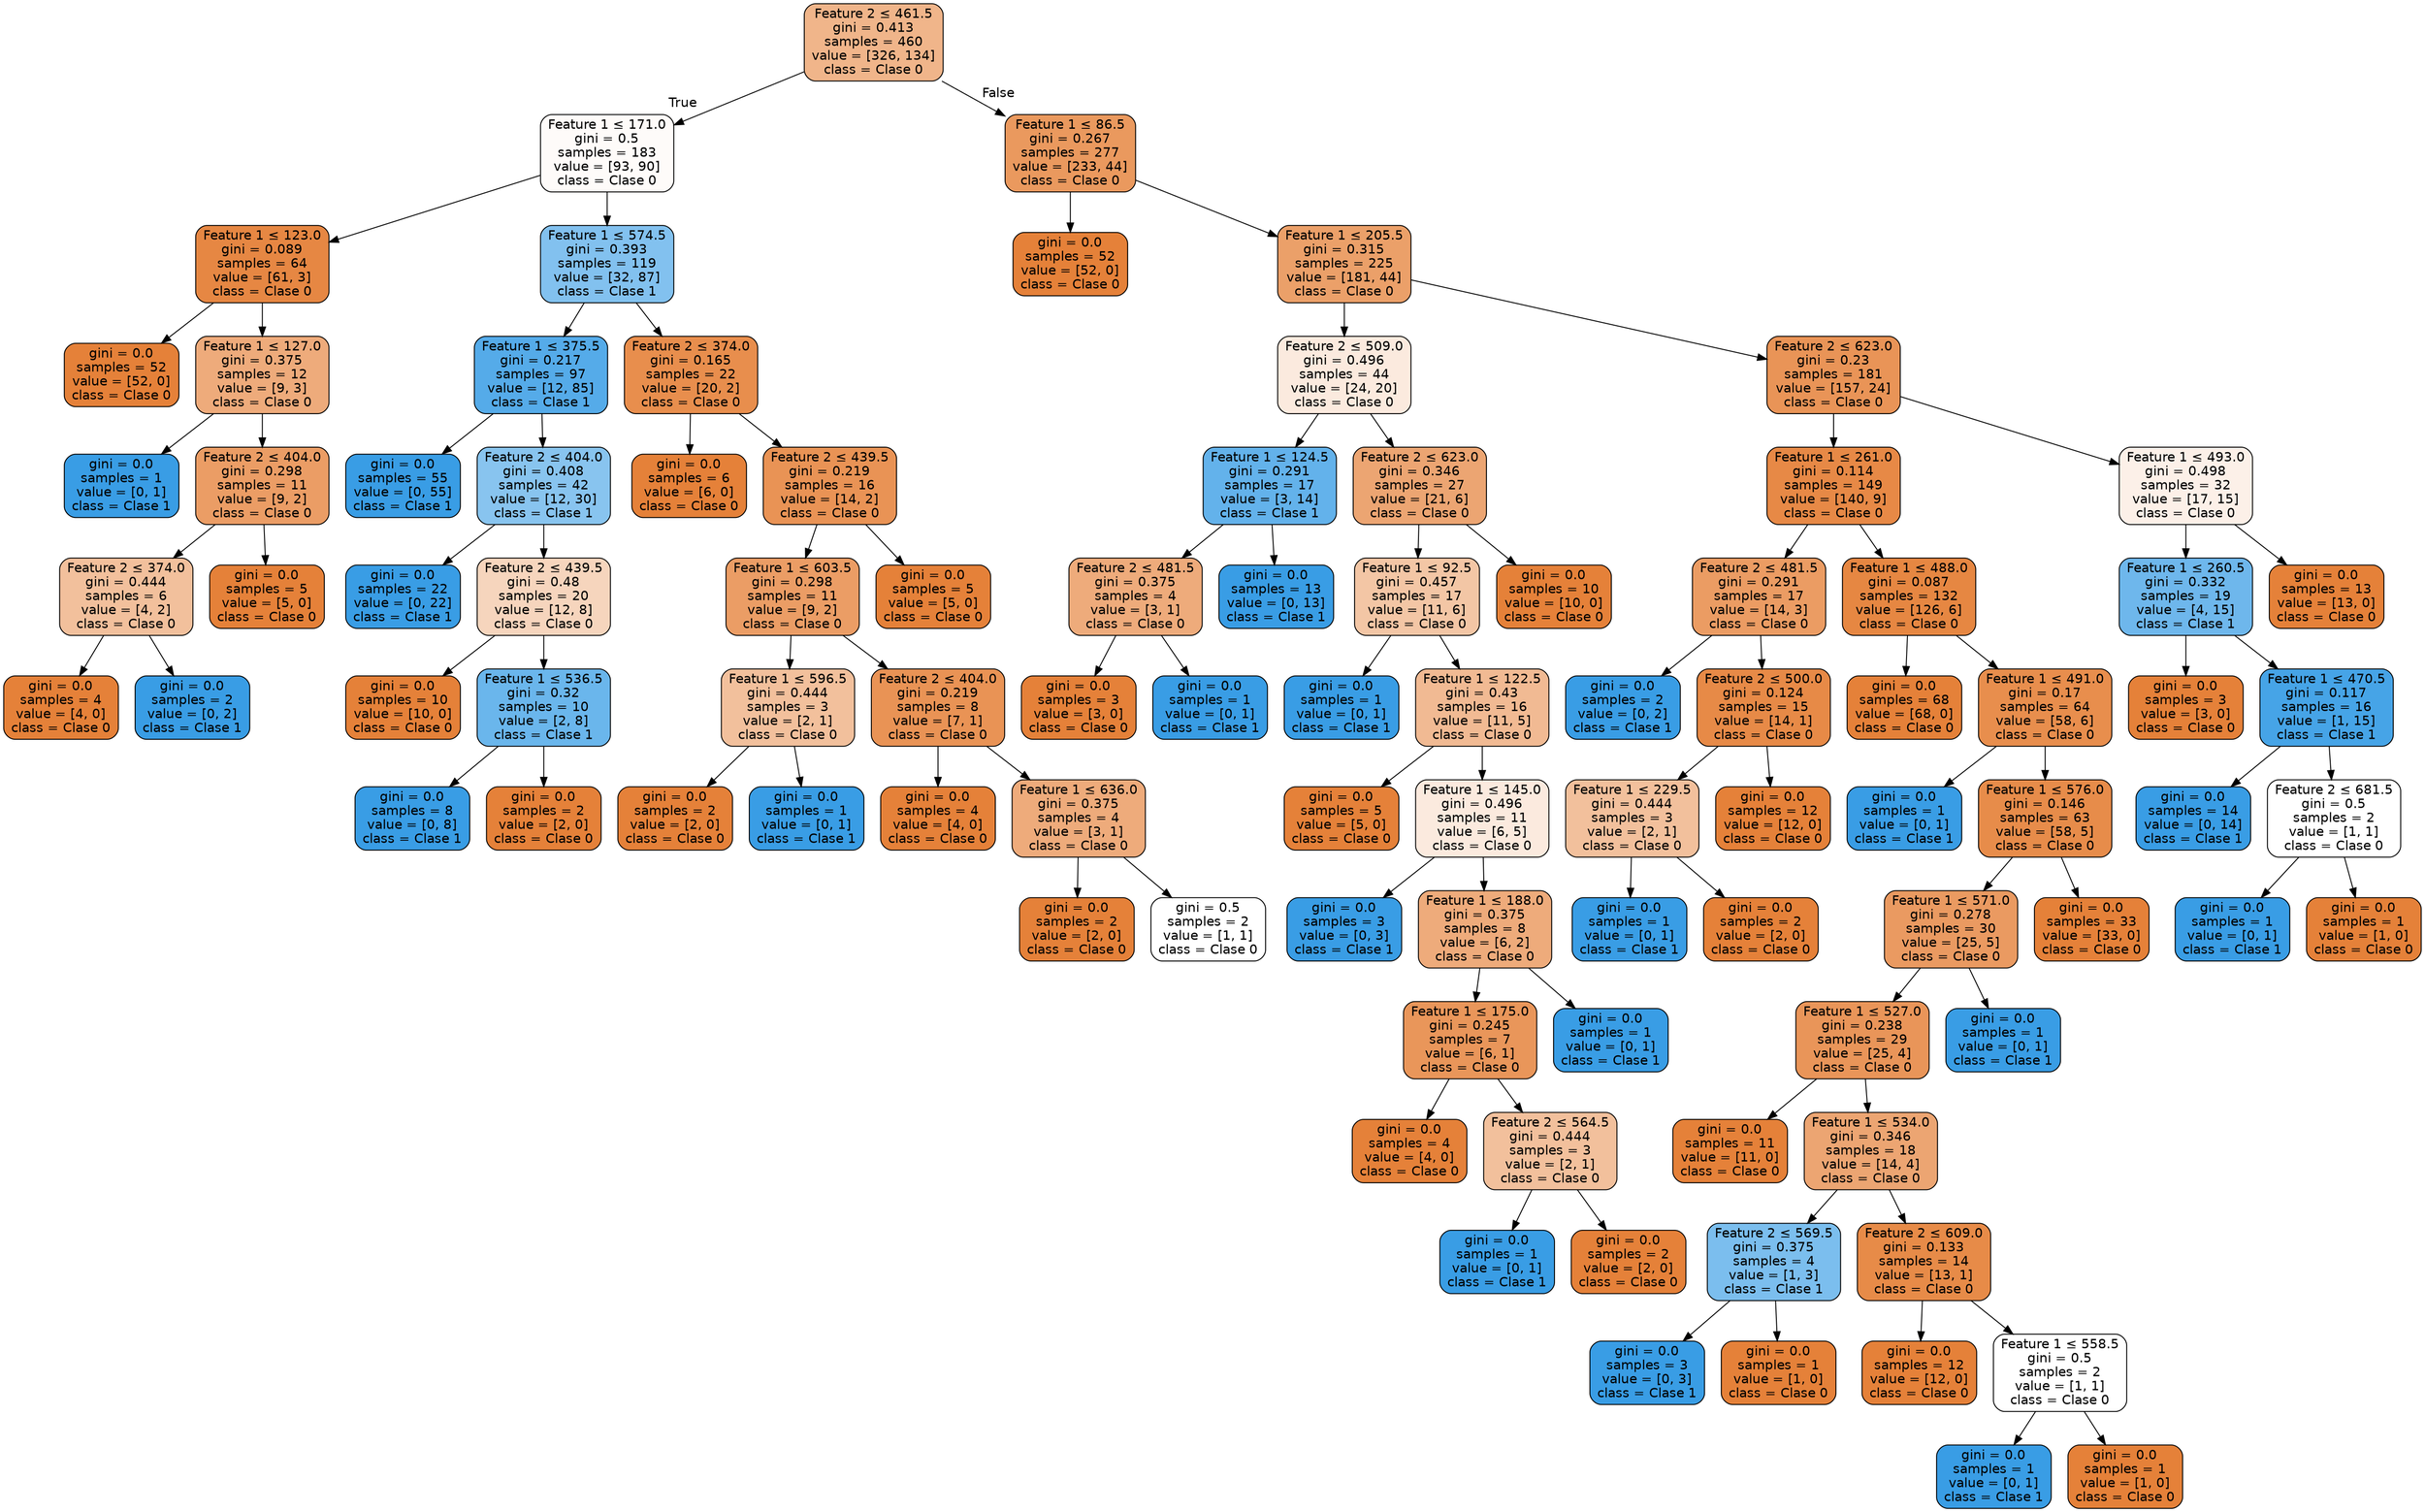 digraph Tree {
node [shape=box, style="filled, rounded", color="black", fontname="helvetica"] ;
edge [fontname="helvetica"] ;
0 [label=<Feature 2 &le; 461.5<br/>gini = 0.413<br/>samples = 460<br/>value = [326, 134]<br/>class = Clase 0>, fillcolor="#f0b58a"] ;
1 [label=<Feature 1 &le; 171.0<br/>gini = 0.5<br/>samples = 183<br/>value = [93, 90]<br/>class = Clase 0>, fillcolor="#fefbf9"] ;
0 -> 1 [labeldistance=2.5, labelangle=45, headlabel="True"] ;
2 [label=<Feature 1 &le; 123.0<br/>gini = 0.089<br/>samples = 64<br/>value = [61, 3]<br/>class = Clase 0>, fillcolor="#e68743"] ;
1 -> 2 ;
3 [label=<gini = 0.0<br/>samples = 52<br/>value = [52, 0]<br/>class = Clase 0>, fillcolor="#e58139"] ;
2 -> 3 ;
4 [label=<Feature 1 &le; 127.0<br/>gini = 0.375<br/>samples = 12<br/>value = [9, 3]<br/>class = Clase 0>, fillcolor="#eeab7b"] ;
2 -> 4 ;
5 [label=<gini = 0.0<br/>samples = 1<br/>value = [0, 1]<br/>class = Clase 1>, fillcolor="#399de5"] ;
4 -> 5 ;
6 [label=<Feature 2 &le; 404.0<br/>gini = 0.298<br/>samples = 11<br/>value = [9, 2]<br/>class = Clase 0>, fillcolor="#eb9d65"] ;
4 -> 6 ;
7 [label=<Feature 2 &le; 374.0<br/>gini = 0.444<br/>samples = 6<br/>value = [4, 2]<br/>class = Clase 0>, fillcolor="#f2c09c"] ;
6 -> 7 ;
8 [label=<gini = 0.0<br/>samples = 4<br/>value = [4, 0]<br/>class = Clase 0>, fillcolor="#e58139"] ;
7 -> 8 ;
9 [label=<gini = 0.0<br/>samples = 2<br/>value = [0, 2]<br/>class = Clase 1>, fillcolor="#399de5"] ;
7 -> 9 ;
10 [label=<gini = 0.0<br/>samples = 5<br/>value = [5, 0]<br/>class = Clase 0>, fillcolor="#e58139"] ;
6 -> 10 ;
11 [label=<Feature 1 &le; 574.5<br/>gini = 0.393<br/>samples = 119<br/>value = [32, 87]<br/>class = Clase 1>, fillcolor="#82c1ef"] ;
1 -> 11 ;
12 [label=<Feature 1 &le; 375.5<br/>gini = 0.217<br/>samples = 97<br/>value = [12, 85]<br/>class = Clase 1>, fillcolor="#55abe9"] ;
11 -> 12 ;
13 [label=<gini = 0.0<br/>samples = 55<br/>value = [0, 55]<br/>class = Clase 1>, fillcolor="#399de5"] ;
12 -> 13 ;
14 [label=<Feature 2 &le; 404.0<br/>gini = 0.408<br/>samples = 42<br/>value = [12, 30]<br/>class = Clase 1>, fillcolor="#88c4ef"] ;
12 -> 14 ;
15 [label=<gini = 0.0<br/>samples = 22<br/>value = [0, 22]<br/>class = Clase 1>, fillcolor="#399de5"] ;
14 -> 15 ;
16 [label=<Feature 2 &le; 439.5<br/>gini = 0.48<br/>samples = 20<br/>value = [12, 8]<br/>class = Clase 0>, fillcolor="#f6d5bd"] ;
14 -> 16 ;
17 [label=<gini = 0.0<br/>samples = 10<br/>value = [10, 0]<br/>class = Clase 0>, fillcolor="#e58139"] ;
16 -> 17 ;
18 [label=<Feature 1 &le; 536.5<br/>gini = 0.32<br/>samples = 10<br/>value = [2, 8]<br/>class = Clase 1>, fillcolor="#6ab6ec"] ;
16 -> 18 ;
19 [label=<gini = 0.0<br/>samples = 8<br/>value = [0, 8]<br/>class = Clase 1>, fillcolor="#399de5"] ;
18 -> 19 ;
20 [label=<gini = 0.0<br/>samples = 2<br/>value = [2, 0]<br/>class = Clase 0>, fillcolor="#e58139"] ;
18 -> 20 ;
21 [label=<Feature 2 &le; 374.0<br/>gini = 0.165<br/>samples = 22<br/>value = [20, 2]<br/>class = Clase 0>, fillcolor="#e88e4d"] ;
11 -> 21 ;
22 [label=<gini = 0.0<br/>samples = 6<br/>value = [6, 0]<br/>class = Clase 0>, fillcolor="#e58139"] ;
21 -> 22 ;
23 [label=<Feature 2 &le; 439.5<br/>gini = 0.219<br/>samples = 16<br/>value = [14, 2]<br/>class = Clase 0>, fillcolor="#e99355"] ;
21 -> 23 ;
24 [label=<Feature 1 &le; 603.5<br/>gini = 0.298<br/>samples = 11<br/>value = [9, 2]<br/>class = Clase 0>, fillcolor="#eb9d65"] ;
23 -> 24 ;
25 [label=<Feature 1 &le; 596.5<br/>gini = 0.444<br/>samples = 3<br/>value = [2, 1]<br/>class = Clase 0>, fillcolor="#f2c09c"] ;
24 -> 25 ;
26 [label=<gini = 0.0<br/>samples = 2<br/>value = [2, 0]<br/>class = Clase 0>, fillcolor="#e58139"] ;
25 -> 26 ;
27 [label=<gini = 0.0<br/>samples = 1<br/>value = [0, 1]<br/>class = Clase 1>, fillcolor="#399de5"] ;
25 -> 27 ;
28 [label=<Feature 2 &le; 404.0<br/>gini = 0.219<br/>samples = 8<br/>value = [7, 1]<br/>class = Clase 0>, fillcolor="#e99355"] ;
24 -> 28 ;
29 [label=<gini = 0.0<br/>samples = 4<br/>value = [4, 0]<br/>class = Clase 0>, fillcolor="#e58139"] ;
28 -> 29 ;
30 [label=<Feature 1 &le; 636.0<br/>gini = 0.375<br/>samples = 4<br/>value = [3, 1]<br/>class = Clase 0>, fillcolor="#eeab7b"] ;
28 -> 30 ;
31 [label=<gini = 0.0<br/>samples = 2<br/>value = [2, 0]<br/>class = Clase 0>, fillcolor="#e58139"] ;
30 -> 31 ;
32 [label=<gini = 0.5<br/>samples = 2<br/>value = [1, 1]<br/>class = Clase 0>, fillcolor="#ffffff"] ;
30 -> 32 ;
33 [label=<gini = 0.0<br/>samples = 5<br/>value = [5, 0]<br/>class = Clase 0>, fillcolor="#e58139"] ;
23 -> 33 ;
34 [label=<Feature 1 &le; 86.5<br/>gini = 0.267<br/>samples = 277<br/>value = [233, 44]<br/>class = Clase 0>, fillcolor="#ea995e"] ;
0 -> 34 [labeldistance=2.5, labelangle=-45, headlabel="False"] ;
35 [label=<gini = 0.0<br/>samples = 52<br/>value = [52, 0]<br/>class = Clase 0>, fillcolor="#e58139"] ;
34 -> 35 ;
36 [label=<Feature 1 &le; 205.5<br/>gini = 0.315<br/>samples = 225<br/>value = [181, 44]<br/>class = Clase 0>, fillcolor="#eba069"] ;
34 -> 36 ;
37 [label=<Feature 2 &le; 509.0<br/>gini = 0.496<br/>samples = 44<br/>value = [24, 20]<br/>class = Clase 0>, fillcolor="#fbeade"] ;
36 -> 37 ;
38 [label=<Feature 1 &le; 124.5<br/>gini = 0.291<br/>samples = 17<br/>value = [3, 14]<br/>class = Clase 1>, fillcolor="#63b2eb"] ;
37 -> 38 ;
39 [label=<Feature 2 &le; 481.5<br/>gini = 0.375<br/>samples = 4<br/>value = [3, 1]<br/>class = Clase 0>, fillcolor="#eeab7b"] ;
38 -> 39 ;
40 [label=<gini = 0.0<br/>samples = 3<br/>value = [3, 0]<br/>class = Clase 0>, fillcolor="#e58139"] ;
39 -> 40 ;
41 [label=<gini = 0.0<br/>samples = 1<br/>value = [0, 1]<br/>class = Clase 1>, fillcolor="#399de5"] ;
39 -> 41 ;
42 [label=<gini = 0.0<br/>samples = 13<br/>value = [0, 13]<br/>class = Clase 1>, fillcolor="#399de5"] ;
38 -> 42 ;
43 [label=<Feature 2 &le; 623.0<br/>gini = 0.346<br/>samples = 27<br/>value = [21, 6]<br/>class = Clase 0>, fillcolor="#eca572"] ;
37 -> 43 ;
44 [label=<Feature 1 &le; 92.5<br/>gini = 0.457<br/>samples = 17<br/>value = [11, 6]<br/>class = Clase 0>, fillcolor="#f3c6a5"] ;
43 -> 44 ;
45 [label=<gini = 0.0<br/>samples = 1<br/>value = [0, 1]<br/>class = Clase 1>, fillcolor="#399de5"] ;
44 -> 45 ;
46 [label=<Feature 1 &le; 122.5<br/>gini = 0.43<br/>samples = 16<br/>value = [11, 5]<br/>class = Clase 0>, fillcolor="#f1ba93"] ;
44 -> 46 ;
47 [label=<gini = 0.0<br/>samples = 5<br/>value = [5, 0]<br/>class = Clase 0>, fillcolor="#e58139"] ;
46 -> 47 ;
48 [label=<Feature 1 &le; 145.0<br/>gini = 0.496<br/>samples = 11<br/>value = [6, 5]<br/>class = Clase 0>, fillcolor="#fbeade"] ;
46 -> 48 ;
49 [label=<gini = 0.0<br/>samples = 3<br/>value = [0, 3]<br/>class = Clase 1>, fillcolor="#399de5"] ;
48 -> 49 ;
50 [label=<Feature 1 &le; 188.0<br/>gini = 0.375<br/>samples = 8<br/>value = [6, 2]<br/>class = Clase 0>, fillcolor="#eeab7b"] ;
48 -> 50 ;
51 [label=<Feature 1 &le; 175.0<br/>gini = 0.245<br/>samples = 7<br/>value = [6, 1]<br/>class = Clase 0>, fillcolor="#e9965a"] ;
50 -> 51 ;
52 [label=<gini = 0.0<br/>samples = 4<br/>value = [4, 0]<br/>class = Clase 0>, fillcolor="#e58139"] ;
51 -> 52 ;
53 [label=<Feature 2 &le; 564.5<br/>gini = 0.444<br/>samples = 3<br/>value = [2, 1]<br/>class = Clase 0>, fillcolor="#f2c09c"] ;
51 -> 53 ;
54 [label=<gini = 0.0<br/>samples = 1<br/>value = [0, 1]<br/>class = Clase 1>, fillcolor="#399de5"] ;
53 -> 54 ;
55 [label=<gini = 0.0<br/>samples = 2<br/>value = [2, 0]<br/>class = Clase 0>, fillcolor="#e58139"] ;
53 -> 55 ;
56 [label=<gini = 0.0<br/>samples = 1<br/>value = [0, 1]<br/>class = Clase 1>, fillcolor="#399de5"] ;
50 -> 56 ;
57 [label=<gini = 0.0<br/>samples = 10<br/>value = [10, 0]<br/>class = Clase 0>, fillcolor="#e58139"] ;
43 -> 57 ;
58 [label=<Feature 2 &le; 623.0<br/>gini = 0.23<br/>samples = 181<br/>value = [157, 24]<br/>class = Clase 0>, fillcolor="#e99457"] ;
36 -> 58 ;
59 [label=<Feature 1 &le; 261.0<br/>gini = 0.114<br/>samples = 149<br/>value = [140, 9]<br/>class = Clase 0>, fillcolor="#e78946"] ;
58 -> 59 ;
60 [label=<Feature 2 &le; 481.5<br/>gini = 0.291<br/>samples = 17<br/>value = [14, 3]<br/>class = Clase 0>, fillcolor="#eb9c63"] ;
59 -> 60 ;
61 [label=<gini = 0.0<br/>samples = 2<br/>value = [0, 2]<br/>class = Clase 1>, fillcolor="#399de5"] ;
60 -> 61 ;
62 [label=<Feature 2 &le; 500.0<br/>gini = 0.124<br/>samples = 15<br/>value = [14, 1]<br/>class = Clase 0>, fillcolor="#e78a47"] ;
60 -> 62 ;
63 [label=<Feature 1 &le; 229.5<br/>gini = 0.444<br/>samples = 3<br/>value = [2, 1]<br/>class = Clase 0>, fillcolor="#f2c09c"] ;
62 -> 63 ;
64 [label=<gini = 0.0<br/>samples = 1<br/>value = [0, 1]<br/>class = Clase 1>, fillcolor="#399de5"] ;
63 -> 64 ;
65 [label=<gini = 0.0<br/>samples = 2<br/>value = [2, 0]<br/>class = Clase 0>, fillcolor="#e58139"] ;
63 -> 65 ;
66 [label=<gini = 0.0<br/>samples = 12<br/>value = [12, 0]<br/>class = Clase 0>, fillcolor="#e58139"] ;
62 -> 66 ;
67 [label=<Feature 1 &le; 488.0<br/>gini = 0.087<br/>samples = 132<br/>value = [126, 6]<br/>class = Clase 0>, fillcolor="#e68742"] ;
59 -> 67 ;
68 [label=<gini = 0.0<br/>samples = 68<br/>value = [68, 0]<br/>class = Clase 0>, fillcolor="#e58139"] ;
67 -> 68 ;
69 [label=<Feature 1 &le; 491.0<br/>gini = 0.17<br/>samples = 64<br/>value = [58, 6]<br/>class = Clase 0>, fillcolor="#e88e4d"] ;
67 -> 69 ;
70 [label=<gini = 0.0<br/>samples = 1<br/>value = [0, 1]<br/>class = Clase 1>, fillcolor="#399de5"] ;
69 -> 70 ;
71 [label=<Feature 1 &le; 576.0<br/>gini = 0.146<br/>samples = 63<br/>value = [58, 5]<br/>class = Clase 0>, fillcolor="#e78c4a"] ;
69 -> 71 ;
72 [label=<Feature 1 &le; 571.0<br/>gini = 0.278<br/>samples = 30<br/>value = [25, 5]<br/>class = Clase 0>, fillcolor="#ea9a61"] ;
71 -> 72 ;
73 [label=<Feature 1 &le; 527.0<br/>gini = 0.238<br/>samples = 29<br/>value = [25, 4]<br/>class = Clase 0>, fillcolor="#e99559"] ;
72 -> 73 ;
74 [label=<gini = 0.0<br/>samples = 11<br/>value = [11, 0]<br/>class = Clase 0>, fillcolor="#e58139"] ;
73 -> 74 ;
75 [label=<Feature 1 &le; 534.0<br/>gini = 0.346<br/>samples = 18<br/>value = [14, 4]<br/>class = Clase 0>, fillcolor="#eca572"] ;
73 -> 75 ;
76 [label=<Feature 2 &le; 569.5<br/>gini = 0.375<br/>samples = 4<br/>value = [1, 3]<br/>class = Clase 1>, fillcolor="#7bbeee"] ;
75 -> 76 ;
77 [label=<gini = 0.0<br/>samples = 3<br/>value = [0, 3]<br/>class = Clase 1>, fillcolor="#399de5"] ;
76 -> 77 ;
78 [label=<gini = 0.0<br/>samples = 1<br/>value = [1, 0]<br/>class = Clase 0>, fillcolor="#e58139"] ;
76 -> 78 ;
79 [label=<Feature 2 &le; 609.0<br/>gini = 0.133<br/>samples = 14<br/>value = [13, 1]<br/>class = Clase 0>, fillcolor="#e78b48"] ;
75 -> 79 ;
80 [label=<gini = 0.0<br/>samples = 12<br/>value = [12, 0]<br/>class = Clase 0>, fillcolor="#e58139"] ;
79 -> 80 ;
81 [label=<Feature 1 &le; 558.5<br/>gini = 0.5<br/>samples = 2<br/>value = [1, 1]<br/>class = Clase 0>, fillcolor="#ffffff"] ;
79 -> 81 ;
82 [label=<gini = 0.0<br/>samples = 1<br/>value = [0, 1]<br/>class = Clase 1>, fillcolor="#399de5"] ;
81 -> 82 ;
83 [label=<gini = 0.0<br/>samples = 1<br/>value = [1, 0]<br/>class = Clase 0>, fillcolor="#e58139"] ;
81 -> 83 ;
84 [label=<gini = 0.0<br/>samples = 1<br/>value = [0, 1]<br/>class = Clase 1>, fillcolor="#399de5"] ;
72 -> 84 ;
85 [label=<gini = 0.0<br/>samples = 33<br/>value = [33, 0]<br/>class = Clase 0>, fillcolor="#e58139"] ;
71 -> 85 ;
86 [label=<Feature 1 &le; 493.0<br/>gini = 0.498<br/>samples = 32<br/>value = [17, 15]<br/>class = Clase 0>, fillcolor="#fcf0e8"] ;
58 -> 86 ;
87 [label=<Feature 1 &le; 260.5<br/>gini = 0.332<br/>samples = 19<br/>value = [4, 15]<br/>class = Clase 1>, fillcolor="#6eb7ec"] ;
86 -> 87 ;
88 [label=<gini = 0.0<br/>samples = 3<br/>value = [3, 0]<br/>class = Clase 0>, fillcolor="#e58139"] ;
87 -> 88 ;
89 [label=<Feature 1 &le; 470.5<br/>gini = 0.117<br/>samples = 16<br/>value = [1, 15]<br/>class = Clase 1>, fillcolor="#46a4e7"] ;
87 -> 89 ;
90 [label=<gini = 0.0<br/>samples = 14<br/>value = [0, 14]<br/>class = Clase 1>, fillcolor="#399de5"] ;
89 -> 90 ;
91 [label=<Feature 2 &le; 681.5<br/>gini = 0.5<br/>samples = 2<br/>value = [1, 1]<br/>class = Clase 0>, fillcolor="#ffffff"] ;
89 -> 91 ;
92 [label=<gini = 0.0<br/>samples = 1<br/>value = [0, 1]<br/>class = Clase 1>, fillcolor="#399de5"] ;
91 -> 92 ;
93 [label=<gini = 0.0<br/>samples = 1<br/>value = [1, 0]<br/>class = Clase 0>, fillcolor="#e58139"] ;
91 -> 93 ;
94 [label=<gini = 0.0<br/>samples = 13<br/>value = [13, 0]<br/>class = Clase 0>, fillcolor="#e58139"] ;
86 -> 94 ;
}

